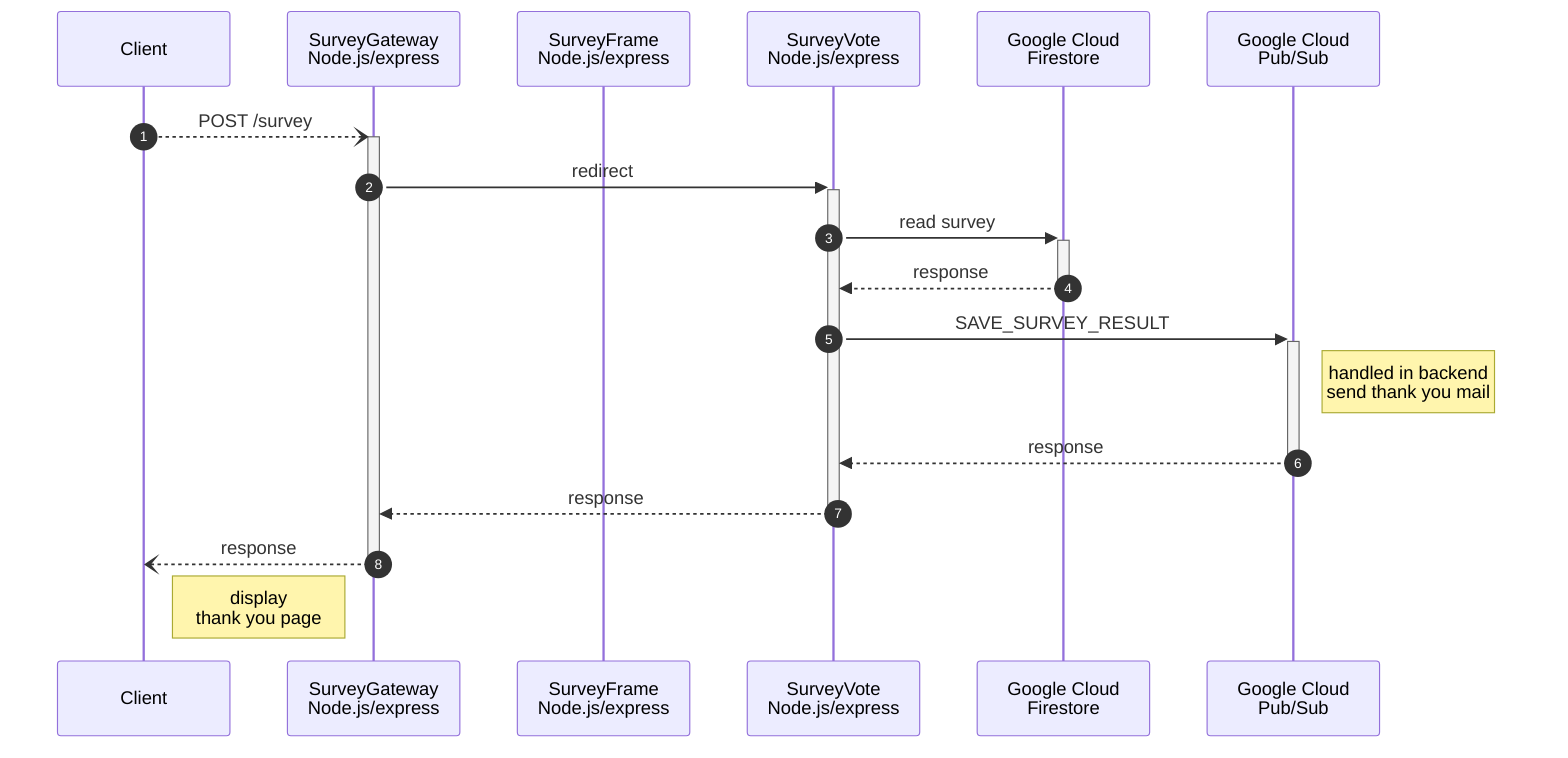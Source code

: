 sequenceDiagram
    autonumber
    participant C as Client
    participant SG as SurveyGateway<br>Node.js/express
    participant SF as SurveyFrame<br>Node.js/express
    participant SV as SurveyVote<br>Node.js/express
    participant F as Google Cloud<br>Firestore
    participant PS as Google Cloud<br>Pub/Sub
    C--)+SG: POST /survey
    SG->>+SV: redirect
    SV->>+F: read survey
    F-->>SV: response
    deactivate F
    SV->>+PS: SAVE_SURVEY_RESULT
    Note right of PS: handled in backend<br>send thank you mail
    PS-->>SV: response
    deactivate PS
    SV-->>SG: response
    deactivate SV
    SG--)C: response
    deactivate SG
    Note right of C: display<br>thank you page